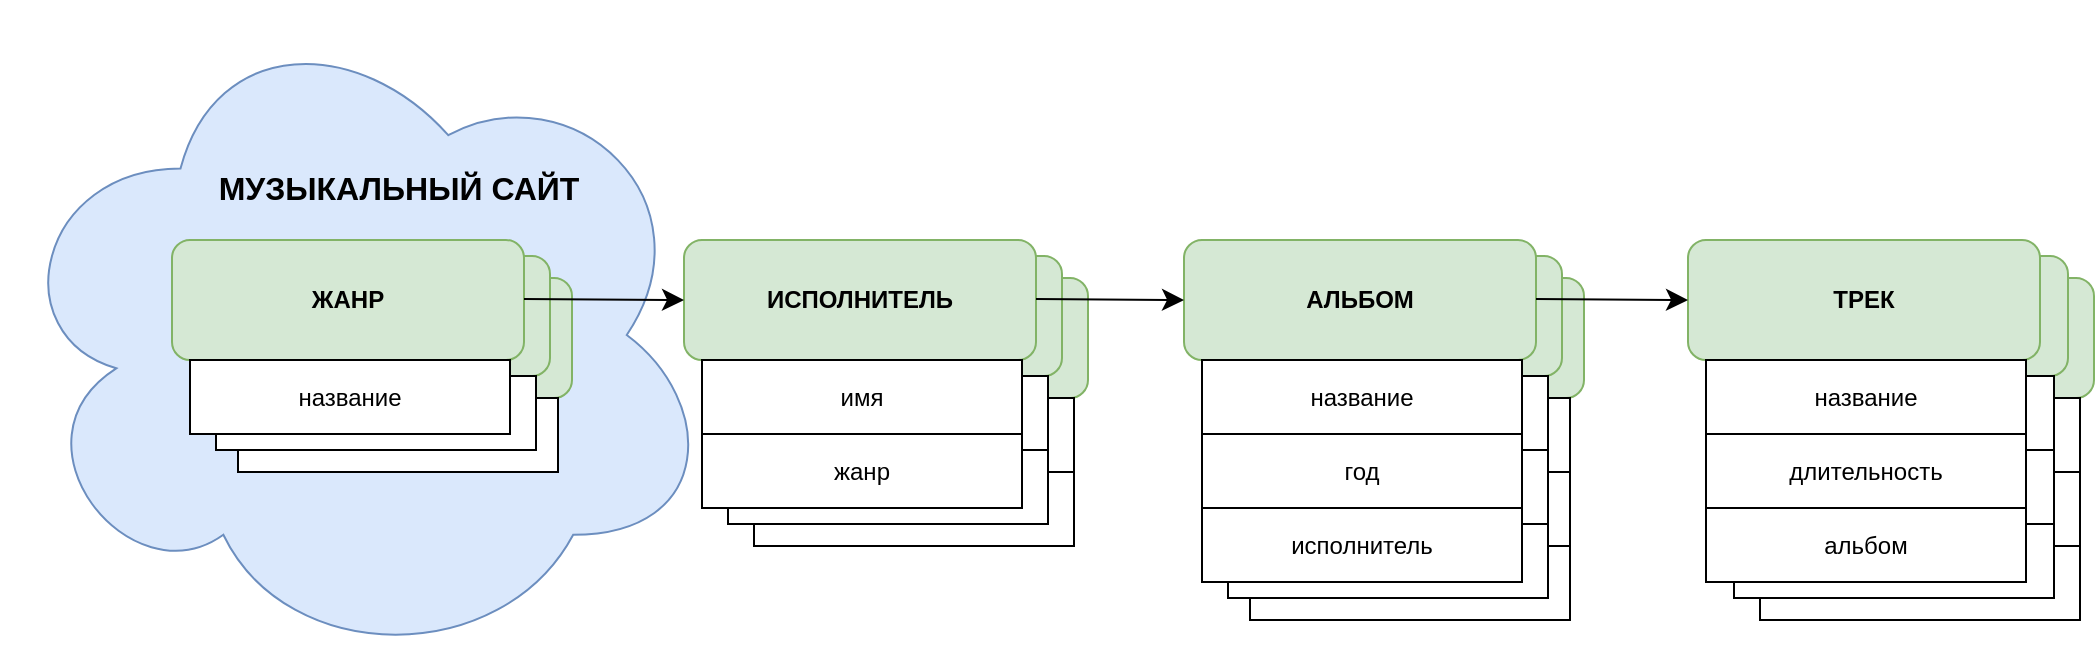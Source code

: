 <mxfile version="28.1.0">
  <diagram name="Страница — 1" id="drQ3I_wGJBBhwxxgjvH8">
    <mxGraphModel dx="1842" dy="1010" grid="0" gridSize="10" guides="1" tooltips="1" connect="1" arrows="1" fold="1" page="0" pageScale="1" pageWidth="827" pageHeight="1169" math="0" shadow="0">
      <root>
        <mxCell id="0" />
        <mxCell id="1" parent="0" />
        <mxCell id="GXjsJrdIa3vzJwBsBkOw-46" value="" style="ellipse;shape=cloud;whiteSpace=wrap;html=1;fillColor=#dae8fc;strokeColor=#6c8ebf;" parent="1" vertex="1">
          <mxGeometry x="-260" y="-30" width="357" height="333" as="geometry" />
        </mxCell>
        <mxCell id="GXjsJrdIa3vzJwBsBkOw-42" value="&lt;strong&gt;ТРЕК&lt;/strong&gt;" style="rounded=1;whiteSpace=wrap;html=1;fillColor=#d5e8d4;strokeColor=#82b366;" parent="1" vertex="1">
          <mxGeometry x="610" y="108" width="176" height="60" as="geometry" />
        </mxCell>
        <mxCell id="GXjsJrdIa3vzJwBsBkOw-43" value="название" style="rounded=0;whiteSpace=wrap;html=1;" parent="1" vertex="1">
          <mxGeometry x="619" y="168" width="160" height="37" as="geometry" />
        </mxCell>
        <mxCell id="GXjsJrdIa3vzJwBsBkOw-44" value="длительность" style="rounded=0;whiteSpace=wrap;html=1;" parent="1" vertex="1">
          <mxGeometry x="619" y="205" width="160" height="37" as="geometry" />
        </mxCell>
        <mxCell id="GXjsJrdIa3vzJwBsBkOw-45" value="альбом" style="rounded=0;whiteSpace=wrap;html=1;" parent="1" vertex="1">
          <mxGeometry x="619" y="242" width="160" height="37" as="geometry" />
        </mxCell>
        <mxCell id="GXjsJrdIa3vzJwBsBkOw-38" value="&lt;strong&gt;ТРЕК&lt;/strong&gt;" style="rounded=1;whiteSpace=wrap;html=1;fillColor=#d5e8d4;strokeColor=#82b366;" parent="1" vertex="1">
          <mxGeometry x="597" y="97" width="176" height="60" as="geometry" />
        </mxCell>
        <mxCell id="GXjsJrdIa3vzJwBsBkOw-39" value="название" style="rounded=0;whiteSpace=wrap;html=1;" parent="1" vertex="1">
          <mxGeometry x="606" y="157" width="160" height="37" as="geometry" />
        </mxCell>
        <mxCell id="GXjsJrdIa3vzJwBsBkOw-40" value="длительность" style="rounded=0;whiteSpace=wrap;html=1;" parent="1" vertex="1">
          <mxGeometry x="606" y="194" width="160" height="37" as="geometry" />
        </mxCell>
        <mxCell id="GXjsJrdIa3vzJwBsBkOw-41" value="альбом" style="rounded=0;whiteSpace=wrap;html=1;" parent="1" vertex="1">
          <mxGeometry x="606" y="231" width="160" height="37" as="geometry" />
        </mxCell>
        <mxCell id="GXjsJrdIa3vzJwBsBkOw-34" value="&lt;strong&gt;АЛЬБОМ&lt;/strong&gt;" style="rounded=1;whiteSpace=wrap;html=1;fillColor=#d5e8d4;strokeColor=#82b366;" parent="1" vertex="1">
          <mxGeometry x="355" y="108" width="176" height="60" as="geometry" />
        </mxCell>
        <mxCell id="GXjsJrdIa3vzJwBsBkOw-35" value="название" style="rounded=0;whiteSpace=wrap;html=1;" parent="1" vertex="1">
          <mxGeometry x="364" y="168" width="160" height="37" as="geometry" />
        </mxCell>
        <mxCell id="GXjsJrdIa3vzJwBsBkOw-36" value="год" style="rounded=0;whiteSpace=wrap;html=1;" parent="1" vertex="1">
          <mxGeometry x="364" y="205" width="160" height="37" as="geometry" />
        </mxCell>
        <mxCell id="GXjsJrdIa3vzJwBsBkOw-37" value="исполнитель" style="rounded=0;whiteSpace=wrap;html=1;" parent="1" vertex="1">
          <mxGeometry x="364" y="242" width="160" height="37" as="geometry" />
        </mxCell>
        <mxCell id="GXjsJrdIa3vzJwBsBkOw-30" value="&lt;strong&gt;АЛЬБОМ&lt;/strong&gt;" style="rounded=1;whiteSpace=wrap;html=1;fillColor=#d5e8d4;strokeColor=#82b366;" parent="1" vertex="1">
          <mxGeometry x="344" y="97" width="176" height="60" as="geometry" />
        </mxCell>
        <mxCell id="GXjsJrdIa3vzJwBsBkOw-31" value="название" style="rounded=0;whiteSpace=wrap;html=1;" parent="1" vertex="1">
          <mxGeometry x="353" y="157" width="160" height="37" as="geometry" />
        </mxCell>
        <mxCell id="GXjsJrdIa3vzJwBsBkOw-32" value="год" style="rounded=0;whiteSpace=wrap;html=1;" parent="1" vertex="1">
          <mxGeometry x="353" y="194" width="160" height="37" as="geometry" />
        </mxCell>
        <mxCell id="GXjsJrdIa3vzJwBsBkOw-33" value="исполнитель" style="rounded=0;whiteSpace=wrap;html=1;" parent="1" vertex="1">
          <mxGeometry x="353" y="231" width="160" height="37" as="geometry" />
        </mxCell>
        <mxCell id="GXjsJrdIa3vzJwBsBkOw-27" value="&lt;strong&gt;ИСПОЛНИТЕЛЬ&lt;/strong&gt;" style="rounded=1;whiteSpace=wrap;html=1;fillColor=#d5e8d4;strokeColor=#82b366;" parent="1" vertex="1">
          <mxGeometry x="107" y="108" width="176" height="60" as="geometry" />
        </mxCell>
        <mxCell id="GXjsJrdIa3vzJwBsBkOw-28" value="имя" style="rounded=0;whiteSpace=wrap;html=1;" parent="1" vertex="1">
          <mxGeometry x="116" y="168" width="160" height="37" as="geometry" />
        </mxCell>
        <mxCell id="GXjsJrdIa3vzJwBsBkOw-29" value="жанр" style="rounded=0;whiteSpace=wrap;html=1;" parent="1" vertex="1">
          <mxGeometry x="116" y="205" width="160" height="37" as="geometry" />
        </mxCell>
        <mxCell id="GXjsJrdIa3vzJwBsBkOw-24" value="&lt;strong&gt;ИСПОЛНИТЕЛЬ&lt;/strong&gt;" style="rounded=1;whiteSpace=wrap;html=1;fillColor=#d5e8d4;strokeColor=#82b366;" parent="1" vertex="1">
          <mxGeometry x="94" y="97" width="176" height="60" as="geometry" />
        </mxCell>
        <mxCell id="GXjsJrdIa3vzJwBsBkOw-25" value="имя" style="rounded=0;whiteSpace=wrap;html=1;" parent="1" vertex="1">
          <mxGeometry x="103" y="157" width="160" height="37" as="geometry" />
        </mxCell>
        <mxCell id="GXjsJrdIa3vzJwBsBkOw-26" value="жанр" style="rounded=0;whiteSpace=wrap;html=1;" parent="1" vertex="1">
          <mxGeometry x="103" y="194" width="160" height="37" as="geometry" />
        </mxCell>
        <mxCell id="GXjsJrdIa3vzJwBsBkOw-22" value="&lt;strong&gt;ЖАНР&lt;/strong&gt;" style="rounded=1;whiteSpace=wrap;html=1;fillColor=#d5e8d4;strokeColor=#82b366;" parent="1" vertex="1">
          <mxGeometry x="-151" y="108" width="176" height="60" as="geometry" />
        </mxCell>
        <mxCell id="GXjsJrdIa3vzJwBsBkOw-23" value="название" style="rounded=0;whiteSpace=wrap;html=1;" parent="1" vertex="1">
          <mxGeometry x="-142" y="168" width="160" height="37" as="geometry" />
        </mxCell>
        <mxCell id="GXjsJrdIa3vzJwBsBkOw-20" value="&lt;strong&gt;ЖАНР&lt;/strong&gt;" style="rounded=1;whiteSpace=wrap;html=1;fillColor=#d5e8d4;strokeColor=#82b366;" parent="1" vertex="1">
          <mxGeometry x="-162" y="97" width="176" height="60" as="geometry" />
        </mxCell>
        <mxCell id="GXjsJrdIa3vzJwBsBkOw-21" value="название" style="rounded=0;whiteSpace=wrap;html=1;" parent="1" vertex="1">
          <mxGeometry x="-153" y="157" width="160" height="37" as="geometry" />
        </mxCell>
        <mxCell id="GXjsJrdIa3vzJwBsBkOw-1" value="&lt;strong&gt;ЖАНР&lt;/strong&gt;" style="rounded=1;whiteSpace=wrap;html=1;fillColor=#d5e8d4;strokeColor=#82b366;" parent="1" vertex="1">
          <mxGeometry x="-175" y="89" width="176" height="60" as="geometry" />
        </mxCell>
        <mxCell id="GXjsJrdIa3vzJwBsBkOw-2" value="название" style="rounded=0;whiteSpace=wrap;html=1;" parent="1" vertex="1">
          <mxGeometry x="-166" y="149" width="160" height="37" as="geometry" />
        </mxCell>
        <mxCell id="GXjsJrdIa3vzJwBsBkOw-5" value="&lt;strong&gt;ИСПОЛНИТЕЛЬ&lt;/strong&gt;" style="rounded=1;whiteSpace=wrap;html=1;fillColor=#d5e8d4;strokeColor=#82b366;" parent="1" vertex="1">
          <mxGeometry x="81" y="89" width="176" height="60" as="geometry" />
        </mxCell>
        <mxCell id="GXjsJrdIa3vzJwBsBkOw-6" value="имя" style="rounded=0;whiteSpace=wrap;html=1;" parent="1" vertex="1">
          <mxGeometry x="90" y="149" width="160" height="37" as="geometry" />
        </mxCell>
        <mxCell id="GXjsJrdIa3vzJwBsBkOw-7" value="жанр" style="rounded=0;whiteSpace=wrap;html=1;" parent="1" vertex="1">
          <mxGeometry x="90" y="186" width="160" height="37" as="geometry" />
        </mxCell>
        <mxCell id="GXjsJrdIa3vzJwBsBkOw-8" value="&lt;strong&gt;АЛЬБОМ&lt;/strong&gt;" style="rounded=1;whiteSpace=wrap;html=1;fillColor=#d5e8d4;strokeColor=#82b366;" parent="1" vertex="1">
          <mxGeometry x="331" y="89" width="176" height="60" as="geometry" />
        </mxCell>
        <mxCell id="GXjsJrdIa3vzJwBsBkOw-9" value="название" style="rounded=0;whiteSpace=wrap;html=1;" parent="1" vertex="1">
          <mxGeometry x="340" y="149" width="160" height="37" as="geometry" />
        </mxCell>
        <mxCell id="GXjsJrdIa3vzJwBsBkOw-10" value="год" style="rounded=0;whiteSpace=wrap;html=1;" parent="1" vertex="1">
          <mxGeometry x="340" y="186" width="160" height="37" as="geometry" />
        </mxCell>
        <mxCell id="GXjsJrdIa3vzJwBsBkOw-11" value="исполнитель" style="rounded=0;whiteSpace=wrap;html=1;" parent="1" vertex="1">
          <mxGeometry x="340" y="223" width="160" height="37" as="geometry" />
        </mxCell>
        <mxCell id="GXjsJrdIa3vzJwBsBkOw-12" value="&lt;strong&gt;ТРЕК&lt;/strong&gt;" style="rounded=1;whiteSpace=wrap;html=1;fillColor=#d5e8d4;strokeColor=#82b366;" parent="1" vertex="1">
          <mxGeometry x="583" y="89" width="176" height="60" as="geometry" />
        </mxCell>
        <mxCell id="GXjsJrdIa3vzJwBsBkOw-13" value="название" style="rounded=0;whiteSpace=wrap;html=1;" parent="1" vertex="1">
          <mxGeometry x="592" y="149" width="160" height="37" as="geometry" />
        </mxCell>
        <mxCell id="GXjsJrdIa3vzJwBsBkOw-14" value="длительность" style="rounded=0;whiteSpace=wrap;html=1;" parent="1" vertex="1">
          <mxGeometry x="592" y="186" width="160" height="37" as="geometry" />
        </mxCell>
        <mxCell id="GXjsJrdIa3vzJwBsBkOw-15" value="альбом" style="rounded=0;whiteSpace=wrap;html=1;" parent="1" vertex="1">
          <mxGeometry x="592" y="223" width="160" height="37" as="geometry" />
        </mxCell>
        <mxCell id="GXjsJrdIa3vzJwBsBkOw-16" value="" style="edgeStyle=none;orthogonalLoop=1;jettySize=auto;html=1;rounded=0;fontSize=12;startSize=8;endSize=8;curved=1;entryX=0;entryY=0.5;entryDx=0;entryDy=0;" parent="1" target="GXjsJrdIa3vzJwBsBkOw-5" edge="1">
          <mxGeometry width="140" relative="1" as="geometry">
            <mxPoint x="1" y="118.5" as="sourcePoint" />
            <mxPoint x="87" y="119" as="targetPoint" />
            <Array as="points" />
          </mxGeometry>
        </mxCell>
        <mxCell id="GXjsJrdIa3vzJwBsBkOw-17" value="" style="edgeStyle=none;orthogonalLoop=1;jettySize=auto;html=1;rounded=0;fontSize=12;startSize=8;endSize=8;curved=1;entryX=0;entryY=0.5;entryDx=0;entryDy=0;" parent="1" target="GXjsJrdIa3vzJwBsBkOw-8" edge="1">
          <mxGeometry width="140" relative="1" as="geometry">
            <mxPoint x="257" y="118.5" as="sourcePoint" />
            <mxPoint x="397" y="118.5" as="targetPoint" />
            <Array as="points" />
          </mxGeometry>
        </mxCell>
        <mxCell id="GXjsJrdIa3vzJwBsBkOw-18" value="" style="edgeStyle=none;orthogonalLoop=1;jettySize=auto;html=1;rounded=0;fontSize=12;startSize=8;endSize=8;curved=1;entryX=0;entryY=0.5;entryDx=0;entryDy=0;" parent="1" target="GXjsJrdIa3vzJwBsBkOw-12" edge="1">
          <mxGeometry width="140" relative="1" as="geometry">
            <mxPoint x="507" y="118.5" as="sourcePoint" />
            <mxPoint x="647" y="118.5" as="targetPoint" />
            <Array as="points" />
          </mxGeometry>
        </mxCell>
        <mxCell id="GXjsJrdIa3vzJwBsBkOw-47" value="&lt;b&gt;МУЗЫКАЛЬНЫЙ САЙТ&lt;/b&gt;" style="text;strokeColor=none;fillColor=none;html=1;align=center;verticalAlign=middle;whiteSpace=wrap;rounded=0;fontSize=16;" parent="1" vertex="1">
          <mxGeometry x="-170.5" y="48" width="217" height="30" as="geometry" />
        </mxCell>
      </root>
    </mxGraphModel>
  </diagram>
</mxfile>
